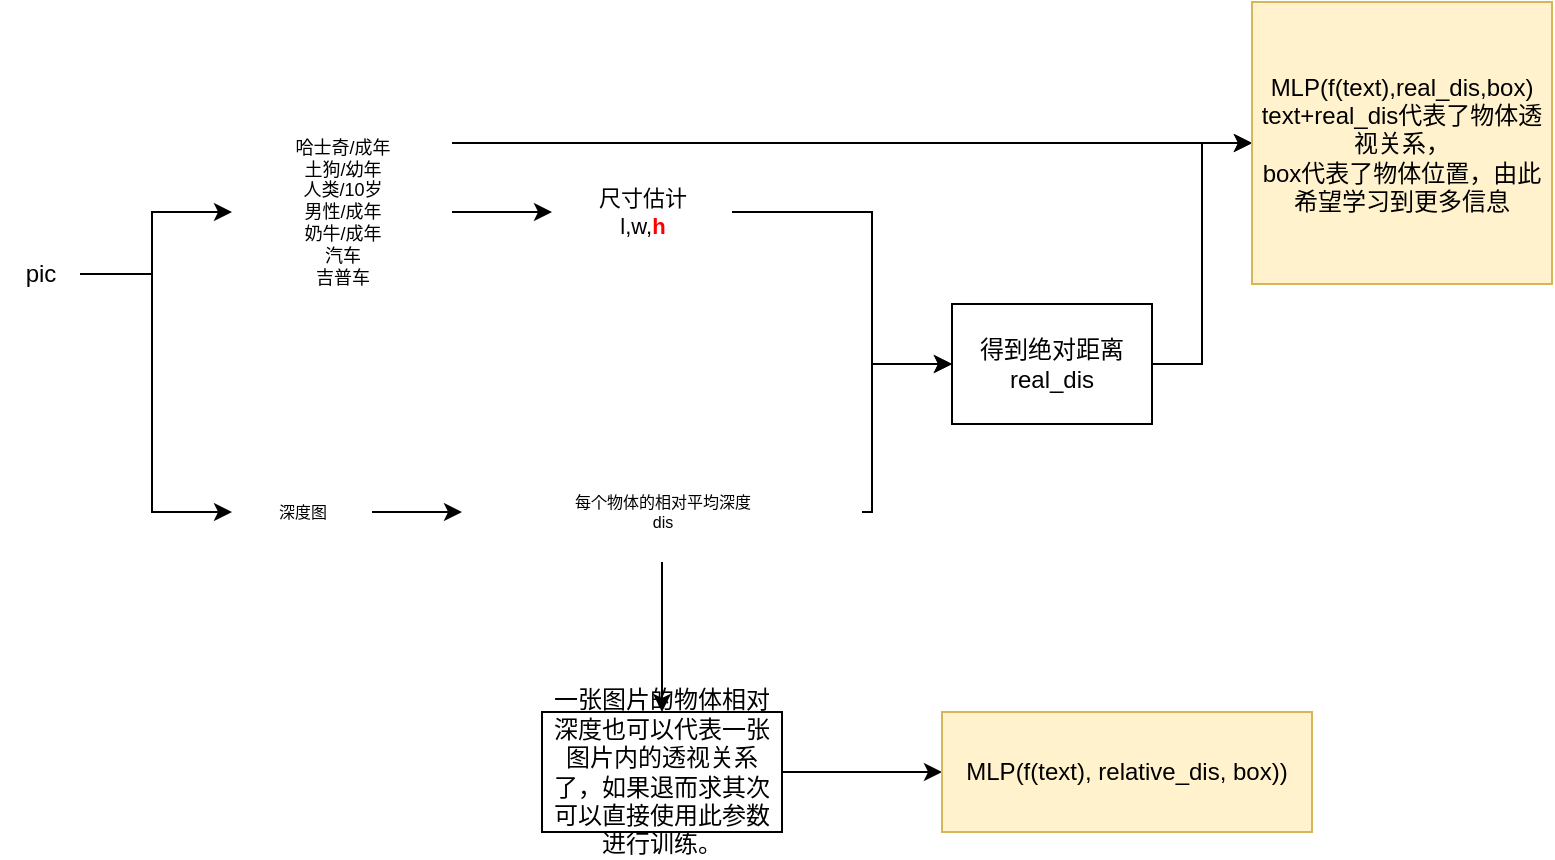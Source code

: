 <mxfile version="26.1.0">
  <diagram name="第 1 页" id="82f60LmP1u0pq9tIpefj">
    <mxGraphModel dx="983" dy="1690" grid="1" gridSize="10" guides="1" tooltips="1" connect="1" arrows="1" fold="1" page="1" pageScale="1" pageWidth="827" pageHeight="1169" math="0" shadow="0">
      <root>
        <mxCell id="0" />
        <mxCell id="1" parent="0" />
        <mxCell id="mmYBGth3hii7XmsbXvDx-7" value="" style="edgeStyle=orthogonalEdgeStyle;rounded=0;orthogonalLoop=1;jettySize=auto;html=1;" edge="1" parent="1" source="mmYBGth3hii7XmsbXvDx-5" target="mmYBGth3hii7XmsbXvDx-6">
          <mxGeometry relative="1" as="geometry">
            <Array as="points">
              <mxPoint x="100" y="96" />
              <mxPoint x="100" y="65" />
            </Array>
          </mxGeometry>
        </mxCell>
        <mxCell id="mmYBGth3hii7XmsbXvDx-13" value="" style="edgeStyle=orthogonalEdgeStyle;rounded=0;orthogonalLoop=1;jettySize=auto;html=1;" edge="1" parent="1" source="mmYBGth3hii7XmsbXvDx-5" target="mmYBGth3hii7XmsbXvDx-12">
          <mxGeometry relative="1" as="geometry">
            <Array as="points">
              <mxPoint x="100" y="96" />
              <mxPoint x="100" y="215" />
            </Array>
          </mxGeometry>
        </mxCell>
        <mxCell id="mmYBGth3hii7XmsbXvDx-5" value="pic" style="text;html=1;align=center;verticalAlign=middle;resizable=0;points=[];autosize=1;strokeColor=none;fillColor=none;" vertex="1" parent="1">
          <mxGeometry x="24" y="81" width="40" height="30" as="geometry" />
        </mxCell>
        <mxCell id="mmYBGth3hii7XmsbXvDx-9" value="" style="edgeStyle=orthogonalEdgeStyle;rounded=0;orthogonalLoop=1;jettySize=auto;html=1;" edge="1" parent="1" source="mmYBGth3hii7XmsbXvDx-6" target="mmYBGth3hii7XmsbXvDx-8">
          <mxGeometry relative="1" as="geometry" />
        </mxCell>
        <mxCell id="mmYBGth3hii7XmsbXvDx-22" style="edgeStyle=orthogonalEdgeStyle;rounded=0;orthogonalLoop=1;jettySize=auto;html=1;entryX=0;entryY=0.5;entryDx=0;entryDy=0;" edge="1" parent="1" source="mmYBGth3hii7XmsbXvDx-6" target="mmYBGth3hii7XmsbXvDx-20">
          <mxGeometry relative="1" as="geometry">
            <Array as="points">
              <mxPoint x="220" y="30" />
              <mxPoint x="220" y="30" />
            </Array>
          </mxGeometry>
        </mxCell>
        <mxCell id="mmYBGth3hii7XmsbXvDx-6" value="&lt;font&gt;哈士奇/成年&lt;/font&gt;&lt;div&gt;&lt;font&gt;土狗/幼年&lt;/font&gt;&lt;/div&gt;&lt;div&gt;&lt;font&gt;人类/10岁&lt;/font&gt;&lt;/div&gt;&lt;div&gt;&lt;font&gt;男性/成年&lt;/font&gt;&lt;/div&gt;&lt;div&gt;&lt;font&gt;奶牛/成年&lt;/font&gt;&lt;/div&gt;&lt;div&gt;&lt;font&gt;汽车&lt;/font&gt;&lt;/div&gt;&lt;div&gt;&lt;font&gt;吉普车&lt;/font&gt;&lt;/div&gt;" style="text;html=1;align=center;verticalAlign=middle;resizable=0;points=[];autosize=1;strokeColor=none;fillColor=none;fontSize=9;horizontal=1;fontStyle=0;fontFamily=Helvetica;" vertex="1" parent="1">
          <mxGeometry x="140" y="-10" width="110" height="150" as="geometry" />
        </mxCell>
        <mxCell id="mmYBGth3hii7XmsbXvDx-17" value="" style="edgeStyle=orthogonalEdgeStyle;rounded=0;orthogonalLoop=1;jettySize=auto;html=1;entryX=0;entryY=0.5;entryDx=0;entryDy=0;" edge="1" parent="1" source="mmYBGth3hii7XmsbXvDx-8" target="mmYBGth3hii7XmsbXvDx-16">
          <mxGeometry relative="1" as="geometry">
            <Array as="points">
              <mxPoint x="460" y="65" />
              <mxPoint x="460" y="141" />
            </Array>
          </mxGeometry>
        </mxCell>
        <mxCell id="mmYBGth3hii7XmsbXvDx-8" value="尺寸估计&lt;div&gt;l,w,&lt;b&gt;&lt;font style=&quot;color: rgb(255, 0, 0);&quot;&gt;h&lt;/font&gt;&lt;/b&gt;&lt;/div&gt;" style="text;html=1;align=center;verticalAlign=middle;resizable=0;points=[];autosize=1;strokeColor=none;fillColor=none;fontSize=11;" vertex="1" parent="1">
          <mxGeometry x="300" y="40" width="90" height="50" as="geometry" />
        </mxCell>
        <mxCell id="mmYBGth3hii7XmsbXvDx-15" value="" style="edgeStyle=orthogonalEdgeStyle;rounded=0;orthogonalLoop=1;jettySize=auto;html=1;" edge="1" parent="1" source="mmYBGth3hii7XmsbXvDx-12" target="mmYBGth3hii7XmsbXvDx-14">
          <mxGeometry relative="1" as="geometry" />
        </mxCell>
        <mxCell id="mmYBGth3hii7XmsbXvDx-12" value="深度图" style="text;html=1;align=center;verticalAlign=middle;resizable=0;points=[];autosize=1;strokeColor=none;fillColor=none;fontSize=8;" vertex="1" parent="1">
          <mxGeometry x="140" y="200" width="70" height="30" as="geometry" />
        </mxCell>
        <mxCell id="mmYBGth3hii7XmsbXvDx-18" style="edgeStyle=orthogonalEdgeStyle;rounded=0;orthogonalLoop=1;jettySize=auto;html=1;entryX=0;entryY=0.5;entryDx=0;entryDy=0;" edge="1" parent="1" source="mmYBGth3hii7XmsbXvDx-14" target="mmYBGth3hii7XmsbXvDx-16">
          <mxGeometry relative="1" as="geometry">
            <Array as="points">
              <mxPoint x="460" y="215" />
              <mxPoint x="460" y="141" />
            </Array>
          </mxGeometry>
        </mxCell>
        <mxCell id="mmYBGth3hii7XmsbXvDx-25" value="" style="edgeStyle=orthogonalEdgeStyle;rounded=0;orthogonalLoop=1;jettySize=auto;html=1;" edge="1" parent="1" source="mmYBGth3hii7XmsbXvDx-14" target="mmYBGth3hii7XmsbXvDx-24">
          <mxGeometry relative="1" as="geometry" />
        </mxCell>
        <mxCell id="mmYBGth3hii7XmsbXvDx-14" value="每个物体的相对平均深度&lt;div&gt;dis&lt;/div&gt;" style="text;html=1;align=center;verticalAlign=middle;resizable=0;points=[];autosize=1;strokeColor=none;fillColor=none;fontSize=8;" vertex="1" parent="1">
          <mxGeometry x="255" y="190" width="200" height="50" as="geometry" />
        </mxCell>
        <mxCell id="mmYBGth3hii7XmsbXvDx-23" style="edgeStyle=orthogonalEdgeStyle;rounded=0;orthogonalLoop=1;jettySize=auto;html=1;entryX=0;entryY=0.5;entryDx=0;entryDy=0;" edge="1" parent="1" source="mmYBGth3hii7XmsbXvDx-16" target="mmYBGth3hii7XmsbXvDx-20">
          <mxGeometry relative="1" as="geometry" />
        </mxCell>
        <mxCell id="mmYBGth3hii7XmsbXvDx-16" value="得到绝对距离real_dis" style="whiteSpace=wrap;html=1;" vertex="1" parent="1">
          <mxGeometry x="500" y="111" width="100" height="60" as="geometry" />
        </mxCell>
        <mxCell id="mmYBGth3hii7XmsbXvDx-20" value="MLP(f(text),real_dis,box)&lt;div&gt;text+real_dis代表了物体透视关系，&lt;/div&gt;&lt;div&gt;box代表了物体位置，由此希望学习到更多信息&lt;/div&gt;" style="whiteSpace=wrap;html=1;fillColor=#fff2cc;strokeColor=#d6b656;" vertex="1" parent="1">
          <mxGeometry x="650" y="-40" width="150" height="141" as="geometry" />
        </mxCell>
        <mxCell id="mmYBGth3hii7XmsbXvDx-27" value="" style="edgeStyle=orthogonalEdgeStyle;rounded=0;orthogonalLoop=1;jettySize=auto;html=1;" edge="1" parent="1" source="mmYBGth3hii7XmsbXvDx-24" target="mmYBGth3hii7XmsbXvDx-26">
          <mxGeometry relative="1" as="geometry" />
        </mxCell>
        <mxCell id="mmYBGth3hii7XmsbXvDx-24" value="一张图片的物体相对深度也可以代表一张图片内的透视关系了，如果退而求其次可以直接使用此参数进行训练。" style="whiteSpace=wrap;html=1;" vertex="1" parent="1">
          <mxGeometry x="295" y="315" width="120" height="60" as="geometry" />
        </mxCell>
        <mxCell id="mmYBGth3hii7XmsbXvDx-26" value="MLP(f(text), relative_dis, box))" style="whiteSpace=wrap;html=1;fillColor=#fff2cc;strokeColor=#d6b656;" vertex="1" parent="1">
          <mxGeometry x="495" y="315" width="185" height="60" as="geometry" />
        </mxCell>
      </root>
    </mxGraphModel>
  </diagram>
</mxfile>
